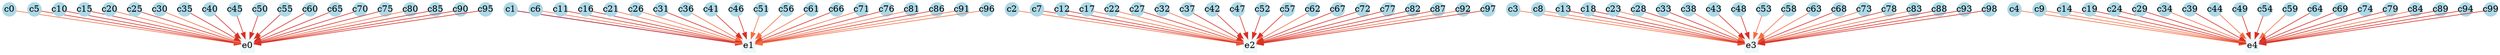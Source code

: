 digraph G {
	splines=false;
	c0[shape=circle, color=lightblue,style=filled ,height=0.30, width=0.30, fixedsize=true,];
	c1[shape=circle, color=lightblue,style=filled ,height=0.30, width=0.30, fixedsize=true,];
	c2[shape=circle, color=lightblue,style=filled ,height=0.30, width=0.30, fixedsize=true,];
	c3[shape=circle, color=lightblue,style=filled ,height=0.30, width=0.30, fixedsize=true,];
	c4[shape=circle, color=lightblue,style=filled ,height=0.30, width=0.30, fixedsize=true,];
	c5[shape=circle, color=lightblue,style=filled ,height=0.30, width=0.30, fixedsize=true,];
	c6[shape=circle, color=lightblue,style=filled ,height=0.30, width=0.30, fixedsize=true,];
	c7[shape=circle, color=lightblue,style=filled ,height=0.30, width=0.30, fixedsize=true,];
	c8[shape=circle, color=lightblue,style=filled ,height=0.30, width=0.30, fixedsize=true,];
	c9[shape=circle, color=lightblue,style=filled ,height=0.30, width=0.30, fixedsize=true,];
	c10[shape=circle, color=lightblue,style=filled ,height=0.30, width=0.30, fixedsize=true,];
	c11[shape=circle, color=lightblue,style=filled ,height=0.30, width=0.30, fixedsize=true,];
	c12[shape=circle, color=lightblue,style=filled ,height=0.30, width=0.30, fixedsize=true,];
	c13[shape=circle, color=lightblue,style=filled ,height=0.30, width=0.30, fixedsize=true,];
	c14[shape=circle, color=lightblue,style=filled ,height=0.30, width=0.30, fixedsize=true,];
	c15[shape=circle, color=lightblue,style=filled ,height=0.30, width=0.30, fixedsize=true,];
	c16[shape=circle, color=lightblue,style=filled ,height=0.30, width=0.30, fixedsize=true,];
	c17[shape=circle, color=lightblue,style=filled ,height=0.30, width=0.30, fixedsize=true,];
	c18[shape=circle, color=lightblue,style=filled ,height=0.30, width=0.30, fixedsize=true,];
	c19[shape=circle, color=lightblue,style=filled ,height=0.30, width=0.30, fixedsize=true,];
	c20[shape=circle, color=lightblue,style=filled ,height=0.30, width=0.30, fixedsize=true,];
	c21[shape=circle, color=lightblue,style=filled ,height=0.30, width=0.30, fixedsize=true,];
	c22[shape=circle, color=lightblue,style=filled ,height=0.30, width=0.30, fixedsize=true,];
	c23[shape=circle, color=lightblue,style=filled ,height=0.30, width=0.30, fixedsize=true,];
	c24[shape=circle, color=lightblue,style=filled ,height=0.30, width=0.30, fixedsize=true,];
	c25[shape=circle, color=lightblue,style=filled ,height=0.30, width=0.30, fixedsize=true,];
	c26[shape=circle, color=lightblue,style=filled ,height=0.30, width=0.30, fixedsize=true,];
	c27[shape=circle, color=lightblue,style=filled ,height=0.30, width=0.30, fixedsize=true,];
	c28[shape=circle, color=lightblue,style=filled ,height=0.30, width=0.30, fixedsize=true,];
	c29[shape=circle, color=lightblue,style=filled ,height=0.30, width=0.30, fixedsize=true,];
	c30[shape=circle, color=lightblue,style=filled ,height=0.30, width=0.30, fixedsize=true,];
	c31[shape=circle, color=lightblue,style=filled ,height=0.30, width=0.30, fixedsize=true,];
	c32[shape=circle, color=lightblue,style=filled ,height=0.30, width=0.30, fixedsize=true,];
	c33[shape=circle, color=lightblue,style=filled ,height=0.30, width=0.30, fixedsize=true,];
	c34[shape=circle, color=lightblue,style=filled ,height=0.30, width=0.30, fixedsize=true,];
	c35[shape=circle, color=lightblue,style=filled ,height=0.30, width=0.30, fixedsize=true,];
	c36[shape=circle, color=lightblue,style=filled ,height=0.30, width=0.30, fixedsize=true,];
	c37[shape=circle, color=lightblue,style=filled ,height=0.30, width=0.30, fixedsize=true,];
	c38[shape=circle, color=lightblue,style=filled ,height=0.30, width=0.30, fixedsize=true,];
	c39[shape=circle, color=lightblue,style=filled ,height=0.30, width=0.30, fixedsize=true,];
	c40[shape=circle, color=lightblue,style=filled ,height=0.30, width=0.30, fixedsize=true,];
	c41[shape=circle, color=lightblue,style=filled ,height=0.30, width=0.30, fixedsize=true,];
	c42[shape=circle, color=lightblue,style=filled ,height=0.30, width=0.30, fixedsize=true,];
	c43[shape=circle, color=lightblue,style=filled ,height=0.30, width=0.30, fixedsize=true,];
	c44[shape=circle, color=lightblue,style=filled ,height=0.30, width=0.30, fixedsize=true,];
	c45[shape=circle, color=lightblue,style=filled ,height=0.30, width=0.30, fixedsize=true,];
	c46[shape=circle, color=lightblue,style=filled ,height=0.30, width=0.30, fixedsize=true,];
	c47[shape=circle, color=lightblue,style=filled ,height=0.30, width=0.30, fixedsize=true,];
	c48[shape=circle, color=lightblue,style=filled ,height=0.30, width=0.30, fixedsize=true,];
	c49[shape=circle, color=lightblue,style=filled ,height=0.30, width=0.30, fixedsize=true,];
	c50[shape=circle, color=lightblue,style=filled ,height=0.30, width=0.30, fixedsize=true,];
	c51[shape=circle, color=lightblue,style=filled ,height=0.30, width=0.30, fixedsize=true,];
	c52[shape=circle, color=lightblue,style=filled ,height=0.30, width=0.30, fixedsize=true,];
	c53[shape=circle, color=lightblue,style=filled ,height=0.30, width=0.30, fixedsize=true,];
	c54[shape=circle, color=lightblue,style=filled ,height=0.30, width=0.30, fixedsize=true,];
	c55[shape=circle, color=lightblue,style=filled ,height=0.30, width=0.30, fixedsize=true,];
	c56[shape=circle, color=lightblue,style=filled ,height=0.30, width=0.30, fixedsize=true,];
	c57[shape=circle, color=lightblue,style=filled ,height=0.30, width=0.30, fixedsize=true,];
	c58[shape=circle, color=lightblue,style=filled ,height=0.30, width=0.30, fixedsize=true,];
	c59[shape=circle, color=lightblue,style=filled ,height=0.30, width=0.30, fixedsize=true,];
	c60[shape=circle, color=lightblue,style=filled ,height=0.30, width=0.30, fixedsize=true,];
	c61[shape=circle, color=lightblue,style=filled ,height=0.30, width=0.30, fixedsize=true,];
	c62[shape=circle, color=lightblue,style=filled ,height=0.30, width=0.30, fixedsize=true,];
	c63[shape=circle, color=lightblue,style=filled ,height=0.30, width=0.30, fixedsize=true,];
	c64[shape=circle, color=lightblue,style=filled ,height=0.30, width=0.30, fixedsize=true,];
	c65[shape=circle, color=lightblue,style=filled ,height=0.30, width=0.30, fixedsize=true,];
	c66[shape=circle, color=lightblue,style=filled ,height=0.30, width=0.30, fixedsize=true,];
	c67[shape=circle, color=lightblue,style=filled ,height=0.30, width=0.30, fixedsize=true,];
	c68[shape=circle, color=lightblue,style=filled ,height=0.30, width=0.30, fixedsize=true,];
	c69[shape=circle, color=lightblue,style=filled ,height=0.30, width=0.30, fixedsize=true,];
	c70[shape=circle, color=lightblue,style=filled ,height=0.30, width=0.30, fixedsize=true,];
	c71[shape=circle, color=lightblue,style=filled ,height=0.30, width=0.30, fixedsize=true,];
	c72[shape=circle, color=lightblue,style=filled ,height=0.30, width=0.30, fixedsize=true,];
	c73[shape=circle, color=lightblue,style=filled ,height=0.30, width=0.30, fixedsize=true,];
	c74[shape=circle, color=lightblue,style=filled ,height=0.30, width=0.30, fixedsize=true,];
	c75[shape=circle, color=lightblue,style=filled ,height=0.30, width=0.30, fixedsize=true,];
	c76[shape=circle, color=lightblue,style=filled ,height=0.30, width=0.30, fixedsize=true,];
	c77[shape=circle, color=lightblue,style=filled ,height=0.30, width=0.30, fixedsize=true,];
	c78[shape=circle, color=lightblue,style=filled ,height=0.30, width=0.30, fixedsize=true,];
	c79[shape=circle, color=lightblue,style=filled ,height=0.30, width=0.30, fixedsize=true,];
	c80[shape=circle, color=lightblue,style=filled ,height=0.30, width=0.30, fixedsize=true,];
	c81[shape=circle, color=lightblue,style=filled ,height=0.30, width=0.30, fixedsize=true,];
	c82[shape=circle, color=lightblue,style=filled ,height=0.30, width=0.30, fixedsize=true,];
	c83[shape=circle, color=lightblue,style=filled ,height=0.30, width=0.30, fixedsize=true,];
	c84[shape=circle, color=lightblue,style=filled ,height=0.30, width=0.30, fixedsize=true,];
	c85[shape=circle, color=lightblue,style=filled ,height=0.30, width=0.30, fixedsize=true,];
	c86[shape=circle, color=lightblue,style=filled ,height=0.30, width=0.30, fixedsize=true,];
	c87[shape=circle, color=lightblue,style=filled ,height=0.30, width=0.30, fixedsize=true,];
	c88[shape=circle, color=lightblue,style=filled ,height=0.30, width=0.30, fixedsize=true,];
	c89[shape=circle, color=lightblue,style=filled ,height=0.30, width=0.30, fixedsize=true,];
	c90[shape=circle, color=lightblue,style=filled ,height=0.30, width=0.30, fixedsize=true,];
	c91[shape=circle, color=lightblue,style=filled ,height=0.30, width=0.30, fixedsize=true,];
	c92[shape=circle, color=lightblue,style=filled ,height=0.30, width=0.30, fixedsize=true,];
	c93[shape=circle, color=lightblue,style=filled ,height=0.30, width=0.30, fixedsize=true,];
	c94[shape=circle, color=lightblue,style=filled ,height=0.30, width=0.30, fixedsize=true,];
	c95[shape=circle, color=lightblue,style=filled ,height=0.30, width=0.30, fixedsize=true,];
	c96[shape=circle, color=lightblue,style=filled ,height=0.30, width=0.30, fixedsize=true,];
	c97[shape=circle, color=lightblue,style=filled ,height=0.30, width=0.30, fixedsize=true,];
	c98[shape=circle, color=lightblue,style=filled ,height=0.30, width=0.30, fixedsize=true,];
	c99[shape=circle, color=lightblue,style=filled ,height=0.30, width=0.30, fixedsize=true,];
	e0[shape=box, color="#edf8fb",style=filled ,height=0.30, width=0.30, fixedsize=true,];
	e1[shape=box, color="#edf8fb",style=filled ,height=0.30, width=0.30, fixedsize=true,];
	e2[shape=box, color="#edf8fb",style=filled ,height=0.30, width=0.30, fixedsize=true,];
	e3[shape=box, color="#edf8fb",style=filled ,height=0.30, width=0.30, fixedsize=true,];
	e4[shape=box, color="#edf8fb",style=filled ,height=0.30, width=0.30, fixedsize=true,];
	"c0" -> "e0"[color="#f46d43"];
	"c1" -> "e1"[color="#a50026"];
	"c2" -> "e2"[color="#f46d43"];
	"c3" -> "e3"[color="#f46d43"];
	"c4" -> "e4"[color="#f46d43"];
	"c5" -> "e0"[color="#d73027"];
	"c6" -> "e1"[color="#f46d43"];
	"c7" -> "e2"[color="#d73027"];
	"c8" -> "e3"[color="#f46d43"];
	"c9" -> "e4"[color="#f46d43"];
	"c10" -> "e0"[color="#d73027"];
	"c11" -> "e1"[color="#d73027"];
	"c12" -> "e2"[color="#d73027"];
	"c13" -> "e3"[color="#d73027"];
	"c14" -> "e4"[color="#f46d43"];
	"c15" -> "e0"[color="#d73027"];
	"c16" -> "e1"[color="#d73027"];
	"c17" -> "e2"[color="#f46d43"];
	"c18" -> "e3"[color="#d73027"];
	"c19" -> "e4"[color="#d73027"];
	"c20" -> "e0"[color="#f46d43"];
	"c21" -> "e1"[color="#f46d43"];
	"c22" -> "e2"[color="#f46d43"];
	"c23" -> "e3"[color="#f46d43"];
	"c24" -> "e4"[color="#d73027"];
	"c25" -> "e0"[color="#d73027"];
	"c26" -> "e1"[color="#f46d43"];
	"c27" -> "e2"[color="#d73027"];
	"c28" -> "e3"[color="#d73027"];
	"c29" -> "e4"[color="#d73027"];
	"c30" -> "e0"[color="#f46d43"];
	"c31" -> "e1"[color="#d73027"];
	"c32" -> "e2"[color="#f46d43"];
	"c33" -> "e3"[color="#d73027"];
	"c34" -> "e4"[color="#f46d43"];
	"c35" -> "e0"[color="#d73027"];
	"c36" -> "e1"[color="#f46d43"];
	"c37" -> "e2"[color="#d73027"];
	"c38" -> "e3"[color="#f46d43"];
	"c39" -> "e4"[color="#d73027"];
	"c40" -> "e0"[color="#d73027"];
	"c41" -> "e1"[color="#d73027"];
	"c42" -> "e2"[color="#d73027"];
	"c43" -> "e3"[color="#d73027"];
	"c44" -> "e4"[color="#f46d43"];
	"c45" -> "e0"[color="#d73027"];
	"c46" -> "e1"[color="#d73027"];
	"c47" -> "e2"[color="#d73027"];
	"c48" -> "e3"[color="#d73027"];
	"c49" -> "e4"[color="#d73027"];
	"c50" -> "e0"[color="#d73027"];
	"c51" -> "e1"[color="#f46d43"];
	"c52" -> "e2"[color="#d73027"];
	"c53" -> "e3"[color="#f46d43"];
	"c54" -> "e4"[color="#d73027"];
	"c55" -> "e0"[color="#d73027"];
	"c56" -> "e1"[color="#f46d43"];
	"c57" -> "e2"[color="#d73027"];
	"c58" -> "e3"[color="#f46d43"];
	"c59" -> "e4"[color="#f46d43"];
	"c60" -> "e0"[color="#d73027"];
	"c61" -> "e1"[color="#f46d43"];
	"c62" -> "e2"[color="#f46d43"];
	"c63" -> "e3"[color="#f46d43"];
	"c64" -> "e4"[color="#d73027"];
	"c65" -> "e0"[color="#d73027"];
	"c66" -> "e1"[color="#d73027"];
	"c67" -> "e2"[color="#d73027"];
	"c68" -> "e3"[color="#d73027"];
	"c69" -> "e4"[color="#d73027"];
	"c70" -> "e0"[color="#d73027"];
	"c71" -> "e1"[color="#f46d43"];
	"c72" -> "e2"[color="#d73027"];
	"c73" -> "e3"[color="#f46d43"];
	"c74" -> "e4"[color="#d73027"];
	"c75" -> "e0"[color="#d73027"];
	"c76" -> "e1"[color="#d73027"];
	"c77" -> "e2"[color="#d73027"];
	"c78" -> "e3"[color="#d73027"];
	"c79" -> "e4"[color="#d73027"];
	"c80" -> "e0"[color="#f46d43"];
	"c81" -> "e1"[color="#f46d43"];
	"c82" -> "e2"[color="#d73027"];
	"c83" -> "e3"[color="#f46d43"];
	"c84" -> "e4"[color="#f46d43"];
	"c85" -> "e0"[color="#d73027"];
	"c86" -> "e1"[color="#d73027"];
	"c87" -> "e2"[color="#d73027"];
	"c88" -> "e3"[color="#d73027"];
	"c89" -> "e4"[color="#d73027"];
	"c90" -> "e0"[color="#d73027"];
	"c91" -> "e1"[color="#f46d43"];
	"c92" -> "e2"[color="#f46d43"];
	"c93" -> "e3"[color="#d73027"];
	"c94" -> "e4"[color="#d73027"];
	"c95" -> "e0"[color="#d73027"];
	"c96" -> "e1"[color="#f46d43"];
	"c97" -> "e2"[color="#d73027"];
	"c98" -> "e3"[color="#d73027"];
	"c99" -> "e4"[color="#d73027"];
}